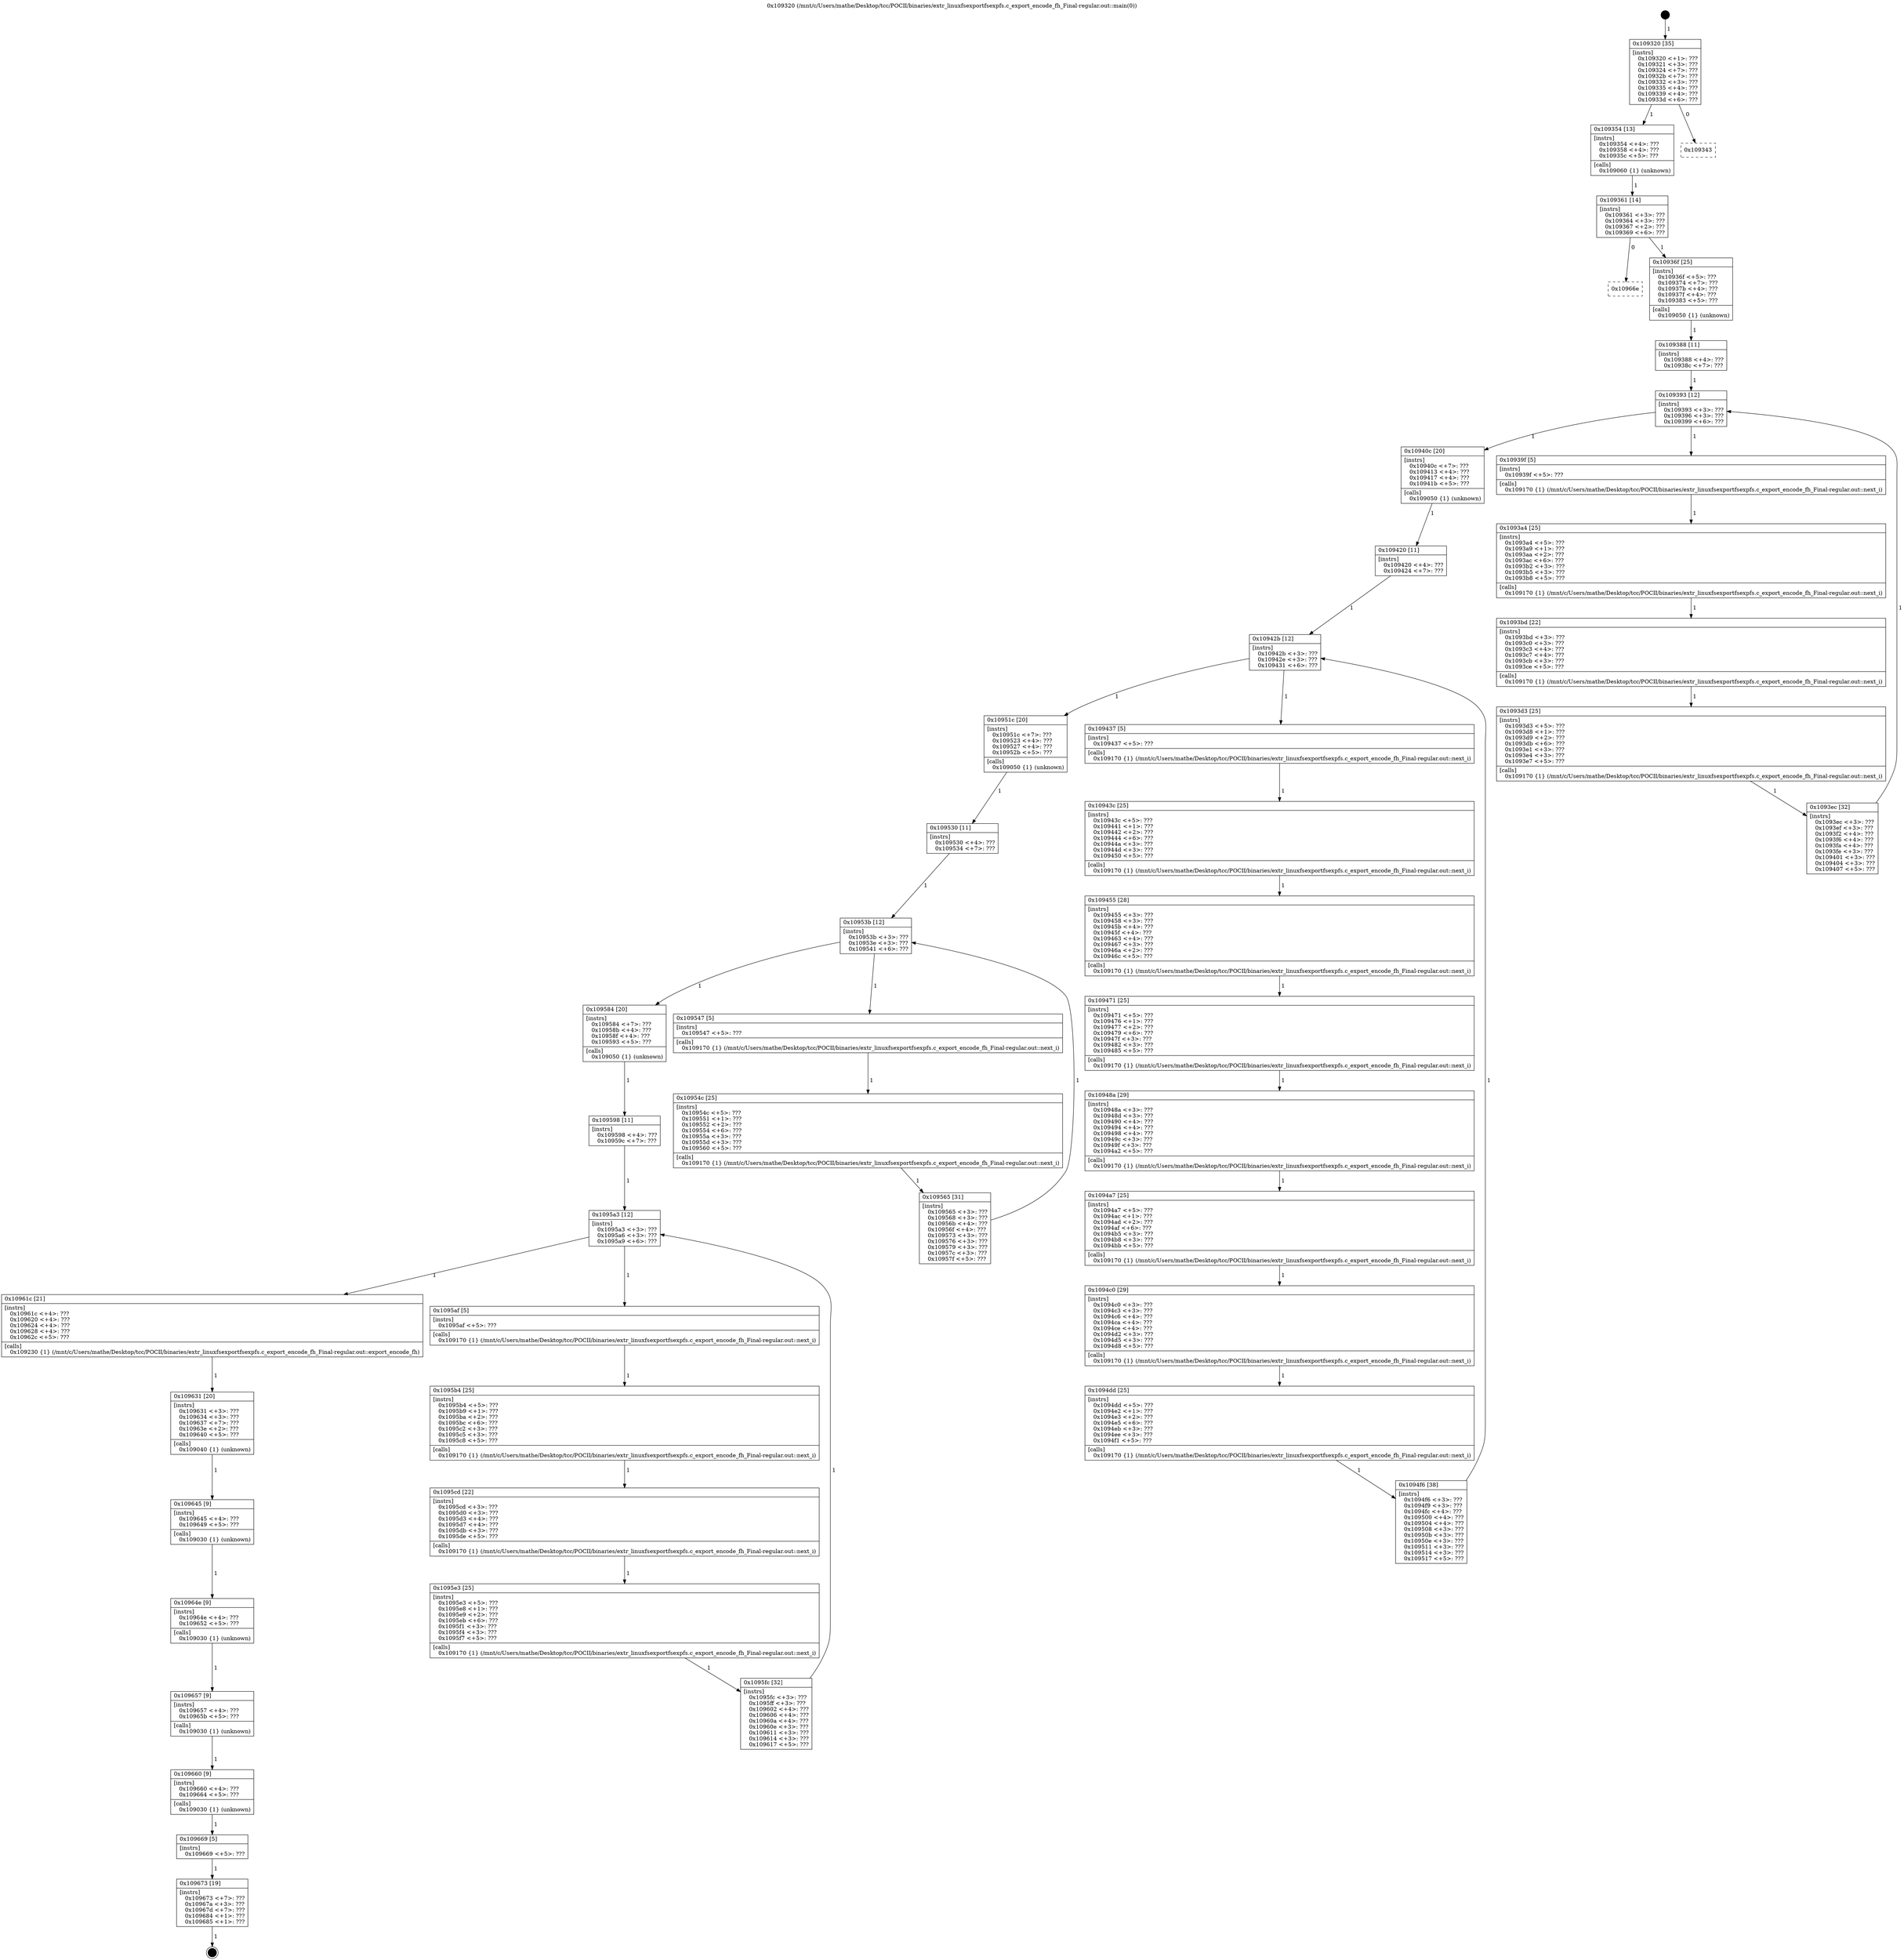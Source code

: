 digraph "0x109320" {
  label = "0x109320 (/mnt/c/Users/mathe/Desktop/tcc/POCII/binaries/extr_linuxfsexportfsexpfs.c_export_encode_fh_Final-regular.out::main(0))"
  labelloc = "t"
  node[shape=record]

  Entry [label="",width=0.3,height=0.3,shape=circle,fillcolor=black,style=filled]
  "0x109320" [label="{
     0x109320 [35]\l
     | [instrs]\l
     &nbsp;&nbsp;0x109320 \<+1\>: ???\l
     &nbsp;&nbsp;0x109321 \<+3\>: ???\l
     &nbsp;&nbsp;0x109324 \<+7\>: ???\l
     &nbsp;&nbsp;0x10932b \<+7\>: ???\l
     &nbsp;&nbsp;0x109332 \<+3\>: ???\l
     &nbsp;&nbsp;0x109335 \<+4\>: ???\l
     &nbsp;&nbsp;0x109339 \<+4\>: ???\l
     &nbsp;&nbsp;0x10933d \<+6\>: ???\l
  }"]
  "0x109354" [label="{
     0x109354 [13]\l
     | [instrs]\l
     &nbsp;&nbsp;0x109354 \<+4\>: ???\l
     &nbsp;&nbsp;0x109358 \<+4\>: ???\l
     &nbsp;&nbsp;0x10935c \<+5\>: ???\l
     | [calls]\l
     &nbsp;&nbsp;0x109060 \{1\} (unknown)\l
  }"]
  "0x109343" [label="{
     0x109343\l
  }", style=dashed]
  "0x109361" [label="{
     0x109361 [14]\l
     | [instrs]\l
     &nbsp;&nbsp;0x109361 \<+3\>: ???\l
     &nbsp;&nbsp;0x109364 \<+3\>: ???\l
     &nbsp;&nbsp;0x109367 \<+2\>: ???\l
     &nbsp;&nbsp;0x109369 \<+6\>: ???\l
  }"]
  "0x10966e" [label="{
     0x10966e\l
  }", style=dashed]
  "0x10936f" [label="{
     0x10936f [25]\l
     | [instrs]\l
     &nbsp;&nbsp;0x10936f \<+5\>: ???\l
     &nbsp;&nbsp;0x109374 \<+7\>: ???\l
     &nbsp;&nbsp;0x10937b \<+4\>: ???\l
     &nbsp;&nbsp;0x10937f \<+4\>: ???\l
     &nbsp;&nbsp;0x109383 \<+5\>: ???\l
     | [calls]\l
     &nbsp;&nbsp;0x109050 \{1\} (unknown)\l
  }"]
  Exit [label="",width=0.3,height=0.3,shape=circle,fillcolor=black,style=filled,peripheries=2]
  "0x109393" [label="{
     0x109393 [12]\l
     | [instrs]\l
     &nbsp;&nbsp;0x109393 \<+3\>: ???\l
     &nbsp;&nbsp;0x109396 \<+3\>: ???\l
     &nbsp;&nbsp;0x109399 \<+6\>: ???\l
  }"]
  "0x10940c" [label="{
     0x10940c [20]\l
     | [instrs]\l
     &nbsp;&nbsp;0x10940c \<+7\>: ???\l
     &nbsp;&nbsp;0x109413 \<+4\>: ???\l
     &nbsp;&nbsp;0x109417 \<+4\>: ???\l
     &nbsp;&nbsp;0x10941b \<+5\>: ???\l
     | [calls]\l
     &nbsp;&nbsp;0x109050 \{1\} (unknown)\l
  }"]
  "0x10939f" [label="{
     0x10939f [5]\l
     | [instrs]\l
     &nbsp;&nbsp;0x10939f \<+5\>: ???\l
     | [calls]\l
     &nbsp;&nbsp;0x109170 \{1\} (/mnt/c/Users/mathe/Desktop/tcc/POCII/binaries/extr_linuxfsexportfsexpfs.c_export_encode_fh_Final-regular.out::next_i)\l
  }"]
  "0x1093a4" [label="{
     0x1093a4 [25]\l
     | [instrs]\l
     &nbsp;&nbsp;0x1093a4 \<+5\>: ???\l
     &nbsp;&nbsp;0x1093a9 \<+1\>: ???\l
     &nbsp;&nbsp;0x1093aa \<+2\>: ???\l
     &nbsp;&nbsp;0x1093ac \<+6\>: ???\l
     &nbsp;&nbsp;0x1093b2 \<+3\>: ???\l
     &nbsp;&nbsp;0x1093b5 \<+3\>: ???\l
     &nbsp;&nbsp;0x1093b8 \<+5\>: ???\l
     | [calls]\l
     &nbsp;&nbsp;0x109170 \{1\} (/mnt/c/Users/mathe/Desktop/tcc/POCII/binaries/extr_linuxfsexportfsexpfs.c_export_encode_fh_Final-regular.out::next_i)\l
  }"]
  "0x1093bd" [label="{
     0x1093bd [22]\l
     | [instrs]\l
     &nbsp;&nbsp;0x1093bd \<+3\>: ???\l
     &nbsp;&nbsp;0x1093c0 \<+3\>: ???\l
     &nbsp;&nbsp;0x1093c3 \<+4\>: ???\l
     &nbsp;&nbsp;0x1093c7 \<+4\>: ???\l
     &nbsp;&nbsp;0x1093cb \<+3\>: ???\l
     &nbsp;&nbsp;0x1093ce \<+5\>: ???\l
     | [calls]\l
     &nbsp;&nbsp;0x109170 \{1\} (/mnt/c/Users/mathe/Desktop/tcc/POCII/binaries/extr_linuxfsexportfsexpfs.c_export_encode_fh_Final-regular.out::next_i)\l
  }"]
  "0x1093d3" [label="{
     0x1093d3 [25]\l
     | [instrs]\l
     &nbsp;&nbsp;0x1093d3 \<+5\>: ???\l
     &nbsp;&nbsp;0x1093d8 \<+1\>: ???\l
     &nbsp;&nbsp;0x1093d9 \<+2\>: ???\l
     &nbsp;&nbsp;0x1093db \<+6\>: ???\l
     &nbsp;&nbsp;0x1093e1 \<+3\>: ???\l
     &nbsp;&nbsp;0x1093e4 \<+3\>: ???\l
     &nbsp;&nbsp;0x1093e7 \<+5\>: ???\l
     | [calls]\l
     &nbsp;&nbsp;0x109170 \{1\} (/mnt/c/Users/mathe/Desktop/tcc/POCII/binaries/extr_linuxfsexportfsexpfs.c_export_encode_fh_Final-regular.out::next_i)\l
  }"]
  "0x1093ec" [label="{
     0x1093ec [32]\l
     | [instrs]\l
     &nbsp;&nbsp;0x1093ec \<+3\>: ???\l
     &nbsp;&nbsp;0x1093ef \<+3\>: ???\l
     &nbsp;&nbsp;0x1093f2 \<+4\>: ???\l
     &nbsp;&nbsp;0x1093f6 \<+4\>: ???\l
     &nbsp;&nbsp;0x1093fa \<+4\>: ???\l
     &nbsp;&nbsp;0x1093fe \<+3\>: ???\l
     &nbsp;&nbsp;0x109401 \<+3\>: ???\l
     &nbsp;&nbsp;0x109404 \<+3\>: ???\l
     &nbsp;&nbsp;0x109407 \<+5\>: ???\l
  }"]
  "0x109388" [label="{
     0x109388 [11]\l
     | [instrs]\l
     &nbsp;&nbsp;0x109388 \<+4\>: ???\l
     &nbsp;&nbsp;0x10938c \<+7\>: ???\l
  }"]
  "0x10942b" [label="{
     0x10942b [12]\l
     | [instrs]\l
     &nbsp;&nbsp;0x10942b \<+3\>: ???\l
     &nbsp;&nbsp;0x10942e \<+3\>: ???\l
     &nbsp;&nbsp;0x109431 \<+6\>: ???\l
  }"]
  "0x10951c" [label="{
     0x10951c [20]\l
     | [instrs]\l
     &nbsp;&nbsp;0x10951c \<+7\>: ???\l
     &nbsp;&nbsp;0x109523 \<+4\>: ???\l
     &nbsp;&nbsp;0x109527 \<+4\>: ???\l
     &nbsp;&nbsp;0x10952b \<+5\>: ???\l
     | [calls]\l
     &nbsp;&nbsp;0x109050 \{1\} (unknown)\l
  }"]
  "0x109437" [label="{
     0x109437 [5]\l
     | [instrs]\l
     &nbsp;&nbsp;0x109437 \<+5\>: ???\l
     | [calls]\l
     &nbsp;&nbsp;0x109170 \{1\} (/mnt/c/Users/mathe/Desktop/tcc/POCII/binaries/extr_linuxfsexportfsexpfs.c_export_encode_fh_Final-regular.out::next_i)\l
  }"]
  "0x10943c" [label="{
     0x10943c [25]\l
     | [instrs]\l
     &nbsp;&nbsp;0x10943c \<+5\>: ???\l
     &nbsp;&nbsp;0x109441 \<+1\>: ???\l
     &nbsp;&nbsp;0x109442 \<+2\>: ???\l
     &nbsp;&nbsp;0x109444 \<+6\>: ???\l
     &nbsp;&nbsp;0x10944a \<+3\>: ???\l
     &nbsp;&nbsp;0x10944d \<+3\>: ???\l
     &nbsp;&nbsp;0x109450 \<+5\>: ???\l
     | [calls]\l
     &nbsp;&nbsp;0x109170 \{1\} (/mnt/c/Users/mathe/Desktop/tcc/POCII/binaries/extr_linuxfsexportfsexpfs.c_export_encode_fh_Final-regular.out::next_i)\l
  }"]
  "0x109455" [label="{
     0x109455 [28]\l
     | [instrs]\l
     &nbsp;&nbsp;0x109455 \<+3\>: ???\l
     &nbsp;&nbsp;0x109458 \<+3\>: ???\l
     &nbsp;&nbsp;0x10945b \<+4\>: ???\l
     &nbsp;&nbsp;0x10945f \<+4\>: ???\l
     &nbsp;&nbsp;0x109463 \<+4\>: ???\l
     &nbsp;&nbsp;0x109467 \<+3\>: ???\l
     &nbsp;&nbsp;0x10946a \<+2\>: ???\l
     &nbsp;&nbsp;0x10946c \<+5\>: ???\l
     | [calls]\l
     &nbsp;&nbsp;0x109170 \{1\} (/mnt/c/Users/mathe/Desktop/tcc/POCII/binaries/extr_linuxfsexportfsexpfs.c_export_encode_fh_Final-regular.out::next_i)\l
  }"]
  "0x109471" [label="{
     0x109471 [25]\l
     | [instrs]\l
     &nbsp;&nbsp;0x109471 \<+5\>: ???\l
     &nbsp;&nbsp;0x109476 \<+1\>: ???\l
     &nbsp;&nbsp;0x109477 \<+2\>: ???\l
     &nbsp;&nbsp;0x109479 \<+6\>: ???\l
     &nbsp;&nbsp;0x10947f \<+3\>: ???\l
     &nbsp;&nbsp;0x109482 \<+3\>: ???\l
     &nbsp;&nbsp;0x109485 \<+5\>: ???\l
     | [calls]\l
     &nbsp;&nbsp;0x109170 \{1\} (/mnt/c/Users/mathe/Desktop/tcc/POCII/binaries/extr_linuxfsexportfsexpfs.c_export_encode_fh_Final-regular.out::next_i)\l
  }"]
  "0x10948a" [label="{
     0x10948a [29]\l
     | [instrs]\l
     &nbsp;&nbsp;0x10948a \<+3\>: ???\l
     &nbsp;&nbsp;0x10948d \<+3\>: ???\l
     &nbsp;&nbsp;0x109490 \<+4\>: ???\l
     &nbsp;&nbsp;0x109494 \<+4\>: ???\l
     &nbsp;&nbsp;0x109498 \<+4\>: ???\l
     &nbsp;&nbsp;0x10949c \<+3\>: ???\l
     &nbsp;&nbsp;0x10949f \<+3\>: ???\l
     &nbsp;&nbsp;0x1094a2 \<+5\>: ???\l
     | [calls]\l
     &nbsp;&nbsp;0x109170 \{1\} (/mnt/c/Users/mathe/Desktop/tcc/POCII/binaries/extr_linuxfsexportfsexpfs.c_export_encode_fh_Final-regular.out::next_i)\l
  }"]
  "0x1094a7" [label="{
     0x1094a7 [25]\l
     | [instrs]\l
     &nbsp;&nbsp;0x1094a7 \<+5\>: ???\l
     &nbsp;&nbsp;0x1094ac \<+1\>: ???\l
     &nbsp;&nbsp;0x1094ad \<+2\>: ???\l
     &nbsp;&nbsp;0x1094af \<+6\>: ???\l
     &nbsp;&nbsp;0x1094b5 \<+3\>: ???\l
     &nbsp;&nbsp;0x1094b8 \<+3\>: ???\l
     &nbsp;&nbsp;0x1094bb \<+5\>: ???\l
     | [calls]\l
     &nbsp;&nbsp;0x109170 \{1\} (/mnt/c/Users/mathe/Desktop/tcc/POCII/binaries/extr_linuxfsexportfsexpfs.c_export_encode_fh_Final-regular.out::next_i)\l
  }"]
  "0x1094c0" [label="{
     0x1094c0 [29]\l
     | [instrs]\l
     &nbsp;&nbsp;0x1094c0 \<+3\>: ???\l
     &nbsp;&nbsp;0x1094c3 \<+3\>: ???\l
     &nbsp;&nbsp;0x1094c6 \<+4\>: ???\l
     &nbsp;&nbsp;0x1094ca \<+4\>: ???\l
     &nbsp;&nbsp;0x1094ce \<+4\>: ???\l
     &nbsp;&nbsp;0x1094d2 \<+3\>: ???\l
     &nbsp;&nbsp;0x1094d5 \<+3\>: ???\l
     &nbsp;&nbsp;0x1094d8 \<+5\>: ???\l
     | [calls]\l
     &nbsp;&nbsp;0x109170 \{1\} (/mnt/c/Users/mathe/Desktop/tcc/POCII/binaries/extr_linuxfsexportfsexpfs.c_export_encode_fh_Final-regular.out::next_i)\l
  }"]
  "0x1094dd" [label="{
     0x1094dd [25]\l
     | [instrs]\l
     &nbsp;&nbsp;0x1094dd \<+5\>: ???\l
     &nbsp;&nbsp;0x1094e2 \<+1\>: ???\l
     &nbsp;&nbsp;0x1094e3 \<+2\>: ???\l
     &nbsp;&nbsp;0x1094e5 \<+6\>: ???\l
     &nbsp;&nbsp;0x1094eb \<+3\>: ???\l
     &nbsp;&nbsp;0x1094ee \<+3\>: ???\l
     &nbsp;&nbsp;0x1094f1 \<+5\>: ???\l
     | [calls]\l
     &nbsp;&nbsp;0x109170 \{1\} (/mnt/c/Users/mathe/Desktop/tcc/POCII/binaries/extr_linuxfsexportfsexpfs.c_export_encode_fh_Final-regular.out::next_i)\l
  }"]
  "0x1094f6" [label="{
     0x1094f6 [38]\l
     | [instrs]\l
     &nbsp;&nbsp;0x1094f6 \<+3\>: ???\l
     &nbsp;&nbsp;0x1094f9 \<+3\>: ???\l
     &nbsp;&nbsp;0x1094fc \<+4\>: ???\l
     &nbsp;&nbsp;0x109500 \<+4\>: ???\l
     &nbsp;&nbsp;0x109504 \<+4\>: ???\l
     &nbsp;&nbsp;0x109508 \<+3\>: ???\l
     &nbsp;&nbsp;0x10950b \<+3\>: ???\l
     &nbsp;&nbsp;0x10950e \<+3\>: ???\l
     &nbsp;&nbsp;0x109511 \<+3\>: ???\l
     &nbsp;&nbsp;0x109514 \<+3\>: ???\l
     &nbsp;&nbsp;0x109517 \<+5\>: ???\l
  }"]
  "0x109420" [label="{
     0x109420 [11]\l
     | [instrs]\l
     &nbsp;&nbsp;0x109420 \<+4\>: ???\l
     &nbsp;&nbsp;0x109424 \<+7\>: ???\l
  }"]
  "0x10953b" [label="{
     0x10953b [12]\l
     | [instrs]\l
     &nbsp;&nbsp;0x10953b \<+3\>: ???\l
     &nbsp;&nbsp;0x10953e \<+3\>: ???\l
     &nbsp;&nbsp;0x109541 \<+6\>: ???\l
  }"]
  "0x109584" [label="{
     0x109584 [20]\l
     | [instrs]\l
     &nbsp;&nbsp;0x109584 \<+7\>: ???\l
     &nbsp;&nbsp;0x10958b \<+4\>: ???\l
     &nbsp;&nbsp;0x10958f \<+4\>: ???\l
     &nbsp;&nbsp;0x109593 \<+5\>: ???\l
     | [calls]\l
     &nbsp;&nbsp;0x109050 \{1\} (unknown)\l
  }"]
  "0x109547" [label="{
     0x109547 [5]\l
     | [instrs]\l
     &nbsp;&nbsp;0x109547 \<+5\>: ???\l
     | [calls]\l
     &nbsp;&nbsp;0x109170 \{1\} (/mnt/c/Users/mathe/Desktop/tcc/POCII/binaries/extr_linuxfsexportfsexpfs.c_export_encode_fh_Final-regular.out::next_i)\l
  }"]
  "0x10954c" [label="{
     0x10954c [25]\l
     | [instrs]\l
     &nbsp;&nbsp;0x10954c \<+5\>: ???\l
     &nbsp;&nbsp;0x109551 \<+1\>: ???\l
     &nbsp;&nbsp;0x109552 \<+2\>: ???\l
     &nbsp;&nbsp;0x109554 \<+6\>: ???\l
     &nbsp;&nbsp;0x10955a \<+3\>: ???\l
     &nbsp;&nbsp;0x10955d \<+3\>: ???\l
     &nbsp;&nbsp;0x109560 \<+5\>: ???\l
     | [calls]\l
     &nbsp;&nbsp;0x109170 \{1\} (/mnt/c/Users/mathe/Desktop/tcc/POCII/binaries/extr_linuxfsexportfsexpfs.c_export_encode_fh_Final-regular.out::next_i)\l
  }"]
  "0x109565" [label="{
     0x109565 [31]\l
     | [instrs]\l
     &nbsp;&nbsp;0x109565 \<+3\>: ???\l
     &nbsp;&nbsp;0x109568 \<+3\>: ???\l
     &nbsp;&nbsp;0x10956b \<+4\>: ???\l
     &nbsp;&nbsp;0x10956f \<+4\>: ???\l
     &nbsp;&nbsp;0x109573 \<+3\>: ???\l
     &nbsp;&nbsp;0x109576 \<+3\>: ???\l
     &nbsp;&nbsp;0x109579 \<+3\>: ???\l
     &nbsp;&nbsp;0x10957c \<+3\>: ???\l
     &nbsp;&nbsp;0x10957f \<+5\>: ???\l
  }"]
  "0x109530" [label="{
     0x109530 [11]\l
     | [instrs]\l
     &nbsp;&nbsp;0x109530 \<+4\>: ???\l
     &nbsp;&nbsp;0x109534 \<+7\>: ???\l
  }"]
  "0x1095a3" [label="{
     0x1095a3 [12]\l
     | [instrs]\l
     &nbsp;&nbsp;0x1095a3 \<+3\>: ???\l
     &nbsp;&nbsp;0x1095a6 \<+3\>: ???\l
     &nbsp;&nbsp;0x1095a9 \<+6\>: ???\l
  }"]
  "0x10961c" [label="{
     0x10961c [21]\l
     | [instrs]\l
     &nbsp;&nbsp;0x10961c \<+4\>: ???\l
     &nbsp;&nbsp;0x109620 \<+4\>: ???\l
     &nbsp;&nbsp;0x109624 \<+4\>: ???\l
     &nbsp;&nbsp;0x109628 \<+4\>: ???\l
     &nbsp;&nbsp;0x10962c \<+5\>: ???\l
     | [calls]\l
     &nbsp;&nbsp;0x109230 \{1\} (/mnt/c/Users/mathe/Desktop/tcc/POCII/binaries/extr_linuxfsexportfsexpfs.c_export_encode_fh_Final-regular.out::export_encode_fh)\l
  }"]
  "0x1095af" [label="{
     0x1095af [5]\l
     | [instrs]\l
     &nbsp;&nbsp;0x1095af \<+5\>: ???\l
     | [calls]\l
     &nbsp;&nbsp;0x109170 \{1\} (/mnt/c/Users/mathe/Desktop/tcc/POCII/binaries/extr_linuxfsexportfsexpfs.c_export_encode_fh_Final-regular.out::next_i)\l
  }"]
  "0x1095b4" [label="{
     0x1095b4 [25]\l
     | [instrs]\l
     &nbsp;&nbsp;0x1095b4 \<+5\>: ???\l
     &nbsp;&nbsp;0x1095b9 \<+1\>: ???\l
     &nbsp;&nbsp;0x1095ba \<+2\>: ???\l
     &nbsp;&nbsp;0x1095bc \<+6\>: ???\l
     &nbsp;&nbsp;0x1095c2 \<+3\>: ???\l
     &nbsp;&nbsp;0x1095c5 \<+3\>: ???\l
     &nbsp;&nbsp;0x1095c8 \<+5\>: ???\l
     | [calls]\l
     &nbsp;&nbsp;0x109170 \{1\} (/mnt/c/Users/mathe/Desktop/tcc/POCII/binaries/extr_linuxfsexportfsexpfs.c_export_encode_fh_Final-regular.out::next_i)\l
  }"]
  "0x1095cd" [label="{
     0x1095cd [22]\l
     | [instrs]\l
     &nbsp;&nbsp;0x1095cd \<+3\>: ???\l
     &nbsp;&nbsp;0x1095d0 \<+3\>: ???\l
     &nbsp;&nbsp;0x1095d3 \<+4\>: ???\l
     &nbsp;&nbsp;0x1095d7 \<+4\>: ???\l
     &nbsp;&nbsp;0x1095db \<+3\>: ???\l
     &nbsp;&nbsp;0x1095de \<+5\>: ???\l
     | [calls]\l
     &nbsp;&nbsp;0x109170 \{1\} (/mnt/c/Users/mathe/Desktop/tcc/POCII/binaries/extr_linuxfsexportfsexpfs.c_export_encode_fh_Final-regular.out::next_i)\l
  }"]
  "0x1095e3" [label="{
     0x1095e3 [25]\l
     | [instrs]\l
     &nbsp;&nbsp;0x1095e3 \<+5\>: ???\l
     &nbsp;&nbsp;0x1095e8 \<+1\>: ???\l
     &nbsp;&nbsp;0x1095e9 \<+2\>: ???\l
     &nbsp;&nbsp;0x1095eb \<+6\>: ???\l
     &nbsp;&nbsp;0x1095f1 \<+3\>: ???\l
     &nbsp;&nbsp;0x1095f4 \<+3\>: ???\l
     &nbsp;&nbsp;0x1095f7 \<+5\>: ???\l
     | [calls]\l
     &nbsp;&nbsp;0x109170 \{1\} (/mnt/c/Users/mathe/Desktop/tcc/POCII/binaries/extr_linuxfsexportfsexpfs.c_export_encode_fh_Final-regular.out::next_i)\l
  }"]
  "0x1095fc" [label="{
     0x1095fc [32]\l
     | [instrs]\l
     &nbsp;&nbsp;0x1095fc \<+3\>: ???\l
     &nbsp;&nbsp;0x1095ff \<+3\>: ???\l
     &nbsp;&nbsp;0x109602 \<+4\>: ???\l
     &nbsp;&nbsp;0x109606 \<+4\>: ???\l
     &nbsp;&nbsp;0x10960a \<+4\>: ???\l
     &nbsp;&nbsp;0x10960e \<+3\>: ???\l
     &nbsp;&nbsp;0x109611 \<+3\>: ???\l
     &nbsp;&nbsp;0x109614 \<+3\>: ???\l
     &nbsp;&nbsp;0x109617 \<+5\>: ???\l
  }"]
  "0x109598" [label="{
     0x109598 [11]\l
     | [instrs]\l
     &nbsp;&nbsp;0x109598 \<+4\>: ???\l
     &nbsp;&nbsp;0x10959c \<+7\>: ???\l
  }"]
  "0x109631" [label="{
     0x109631 [20]\l
     | [instrs]\l
     &nbsp;&nbsp;0x109631 \<+3\>: ???\l
     &nbsp;&nbsp;0x109634 \<+3\>: ???\l
     &nbsp;&nbsp;0x109637 \<+7\>: ???\l
     &nbsp;&nbsp;0x10963e \<+2\>: ???\l
     &nbsp;&nbsp;0x109640 \<+5\>: ???\l
     | [calls]\l
     &nbsp;&nbsp;0x109040 \{1\} (unknown)\l
  }"]
  "0x109645" [label="{
     0x109645 [9]\l
     | [instrs]\l
     &nbsp;&nbsp;0x109645 \<+4\>: ???\l
     &nbsp;&nbsp;0x109649 \<+5\>: ???\l
     | [calls]\l
     &nbsp;&nbsp;0x109030 \{1\} (unknown)\l
  }"]
  "0x10964e" [label="{
     0x10964e [9]\l
     | [instrs]\l
     &nbsp;&nbsp;0x10964e \<+4\>: ???\l
     &nbsp;&nbsp;0x109652 \<+5\>: ???\l
     | [calls]\l
     &nbsp;&nbsp;0x109030 \{1\} (unknown)\l
  }"]
  "0x109657" [label="{
     0x109657 [9]\l
     | [instrs]\l
     &nbsp;&nbsp;0x109657 \<+4\>: ???\l
     &nbsp;&nbsp;0x10965b \<+5\>: ???\l
     | [calls]\l
     &nbsp;&nbsp;0x109030 \{1\} (unknown)\l
  }"]
  "0x109660" [label="{
     0x109660 [9]\l
     | [instrs]\l
     &nbsp;&nbsp;0x109660 \<+4\>: ???\l
     &nbsp;&nbsp;0x109664 \<+5\>: ???\l
     | [calls]\l
     &nbsp;&nbsp;0x109030 \{1\} (unknown)\l
  }"]
  "0x109669" [label="{
     0x109669 [5]\l
     | [instrs]\l
     &nbsp;&nbsp;0x109669 \<+5\>: ???\l
  }"]
  "0x109673" [label="{
     0x109673 [19]\l
     | [instrs]\l
     &nbsp;&nbsp;0x109673 \<+7\>: ???\l
     &nbsp;&nbsp;0x10967a \<+3\>: ???\l
     &nbsp;&nbsp;0x10967d \<+7\>: ???\l
     &nbsp;&nbsp;0x109684 \<+1\>: ???\l
     &nbsp;&nbsp;0x109685 \<+1\>: ???\l
  }"]
  Entry -> "0x109320" [label=" 1"]
  "0x109320" -> "0x109354" [label=" 1"]
  "0x109320" -> "0x109343" [label=" 0"]
  "0x109354" -> "0x109361" [label=" 1"]
  "0x109361" -> "0x10966e" [label=" 0"]
  "0x109361" -> "0x10936f" [label=" 1"]
  "0x109673" -> Exit [label=" 1"]
  "0x10936f" -> "0x109388" [label=" 1"]
  "0x109393" -> "0x10940c" [label=" 1"]
  "0x109393" -> "0x10939f" [label=" 1"]
  "0x10939f" -> "0x1093a4" [label=" 1"]
  "0x1093a4" -> "0x1093bd" [label=" 1"]
  "0x1093bd" -> "0x1093d3" [label=" 1"]
  "0x1093d3" -> "0x1093ec" [label=" 1"]
  "0x109388" -> "0x109393" [label=" 1"]
  "0x1093ec" -> "0x109393" [label=" 1"]
  "0x10940c" -> "0x109420" [label=" 1"]
  "0x10942b" -> "0x10951c" [label=" 1"]
  "0x10942b" -> "0x109437" [label=" 1"]
  "0x109437" -> "0x10943c" [label=" 1"]
  "0x10943c" -> "0x109455" [label=" 1"]
  "0x109455" -> "0x109471" [label=" 1"]
  "0x109471" -> "0x10948a" [label=" 1"]
  "0x10948a" -> "0x1094a7" [label=" 1"]
  "0x1094a7" -> "0x1094c0" [label=" 1"]
  "0x1094c0" -> "0x1094dd" [label=" 1"]
  "0x1094dd" -> "0x1094f6" [label=" 1"]
  "0x109420" -> "0x10942b" [label=" 1"]
  "0x1094f6" -> "0x10942b" [label=" 1"]
  "0x10951c" -> "0x109530" [label=" 1"]
  "0x10953b" -> "0x109584" [label=" 1"]
  "0x10953b" -> "0x109547" [label=" 1"]
  "0x109547" -> "0x10954c" [label=" 1"]
  "0x10954c" -> "0x109565" [label=" 1"]
  "0x109530" -> "0x10953b" [label=" 1"]
  "0x109565" -> "0x10953b" [label=" 1"]
  "0x109584" -> "0x109598" [label=" 1"]
  "0x1095a3" -> "0x10961c" [label=" 1"]
  "0x1095a3" -> "0x1095af" [label=" 1"]
  "0x1095af" -> "0x1095b4" [label=" 1"]
  "0x1095b4" -> "0x1095cd" [label=" 1"]
  "0x1095cd" -> "0x1095e3" [label=" 1"]
  "0x1095e3" -> "0x1095fc" [label=" 1"]
  "0x109598" -> "0x1095a3" [label=" 1"]
  "0x1095fc" -> "0x1095a3" [label=" 1"]
  "0x10961c" -> "0x109631" [label=" 1"]
  "0x109631" -> "0x109645" [label=" 1"]
  "0x109645" -> "0x10964e" [label=" 1"]
  "0x10964e" -> "0x109657" [label=" 1"]
  "0x109657" -> "0x109660" [label=" 1"]
  "0x109660" -> "0x109669" [label=" 1"]
  "0x109669" -> "0x109673" [label=" 1"]
}

